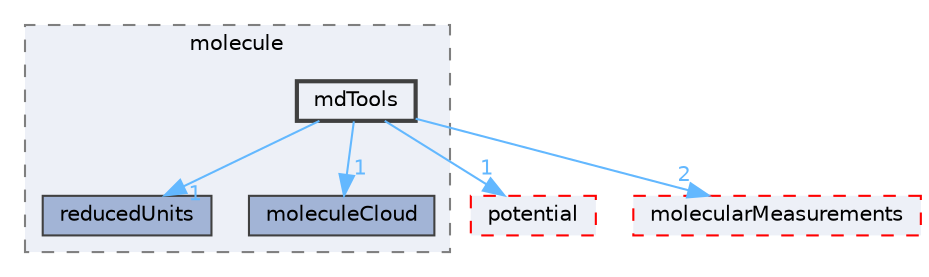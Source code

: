 digraph "src/lagrangian/molecularDynamics/molecule/mdTools"
{
 // LATEX_PDF_SIZE
  bgcolor="transparent";
  edge [fontname=Helvetica,fontsize=10,labelfontname=Helvetica,labelfontsize=10];
  node [fontname=Helvetica,fontsize=10,shape=box,height=0.2,width=0.4];
  compound=true
  subgraph clusterdir_9c91f16e68bfa950e60056a05e24ffb3 {
    graph [ bgcolor="#edf0f7", pencolor="grey50", label="molecule", fontname=Helvetica,fontsize=10 style="filled,dashed", URL="dir_9c91f16e68bfa950e60056a05e24ffb3.html",tooltip=""]
  dir_775a932ad4f9719d28a59a3c8c885aea [label="reducedUnits", fillcolor="#a2b4d6", color="grey25", style="filled", URL="dir_775a932ad4f9719d28a59a3c8c885aea.html",tooltip=""];
  dir_9c590f1399dcaacc60516dead6eb8c86 [label="moleculeCloud", fillcolor="#a2b4d6", color="grey25", style="filled", URL="dir_9c590f1399dcaacc60516dead6eb8c86.html",tooltip=""];
  dir_08aadd932195c829b1a973f81b59a9dc [label="mdTools", fillcolor="#edf0f7", color="grey25", style="filled,bold", URL="dir_08aadd932195c829b1a973f81b59a9dc.html",tooltip=""];
  }
  dir_589d2223da338fceb897292fae8915cc [label="potential", fillcolor="#edf0f7", color="red", style="filled,dashed", URL="dir_589d2223da338fceb897292fae8915cc.html",tooltip=""];
  dir_d688c861569b69efcb20a975bc1993fa [label="molecularMeasurements", fillcolor="#edf0f7", color="red", style="filled,dashed", URL="dir_d688c861569b69efcb20a975bc1993fa.html",tooltip=""];
  dir_08aadd932195c829b1a973f81b59a9dc->dir_589d2223da338fceb897292fae8915cc [headlabel="1", labeldistance=1.5 headhref="dir_002347_003016.html" href="dir_002347_003016.html" color="steelblue1" fontcolor="steelblue1"];
  dir_08aadd932195c829b1a973f81b59a9dc->dir_775a932ad4f9719d28a59a3c8c885aea [headlabel="1", labeldistance=1.5 headhref="dir_002347_003264.html" href="dir_002347_003264.html" color="steelblue1" fontcolor="steelblue1"];
  dir_08aadd932195c829b1a973f81b59a9dc->dir_9c590f1399dcaacc60516dead6eb8c86 [headlabel="1", labeldistance=1.5 headhref="dir_002347_002429.html" href="dir_002347_002429.html" color="steelblue1" fontcolor="steelblue1"];
  dir_08aadd932195c829b1a973f81b59a9dc->dir_d688c861569b69efcb20a975bc1993fa [headlabel="2", labeldistance=1.5 headhref="dir_002347_002426.html" href="dir_002347_002426.html" color="steelblue1" fontcolor="steelblue1"];
}
